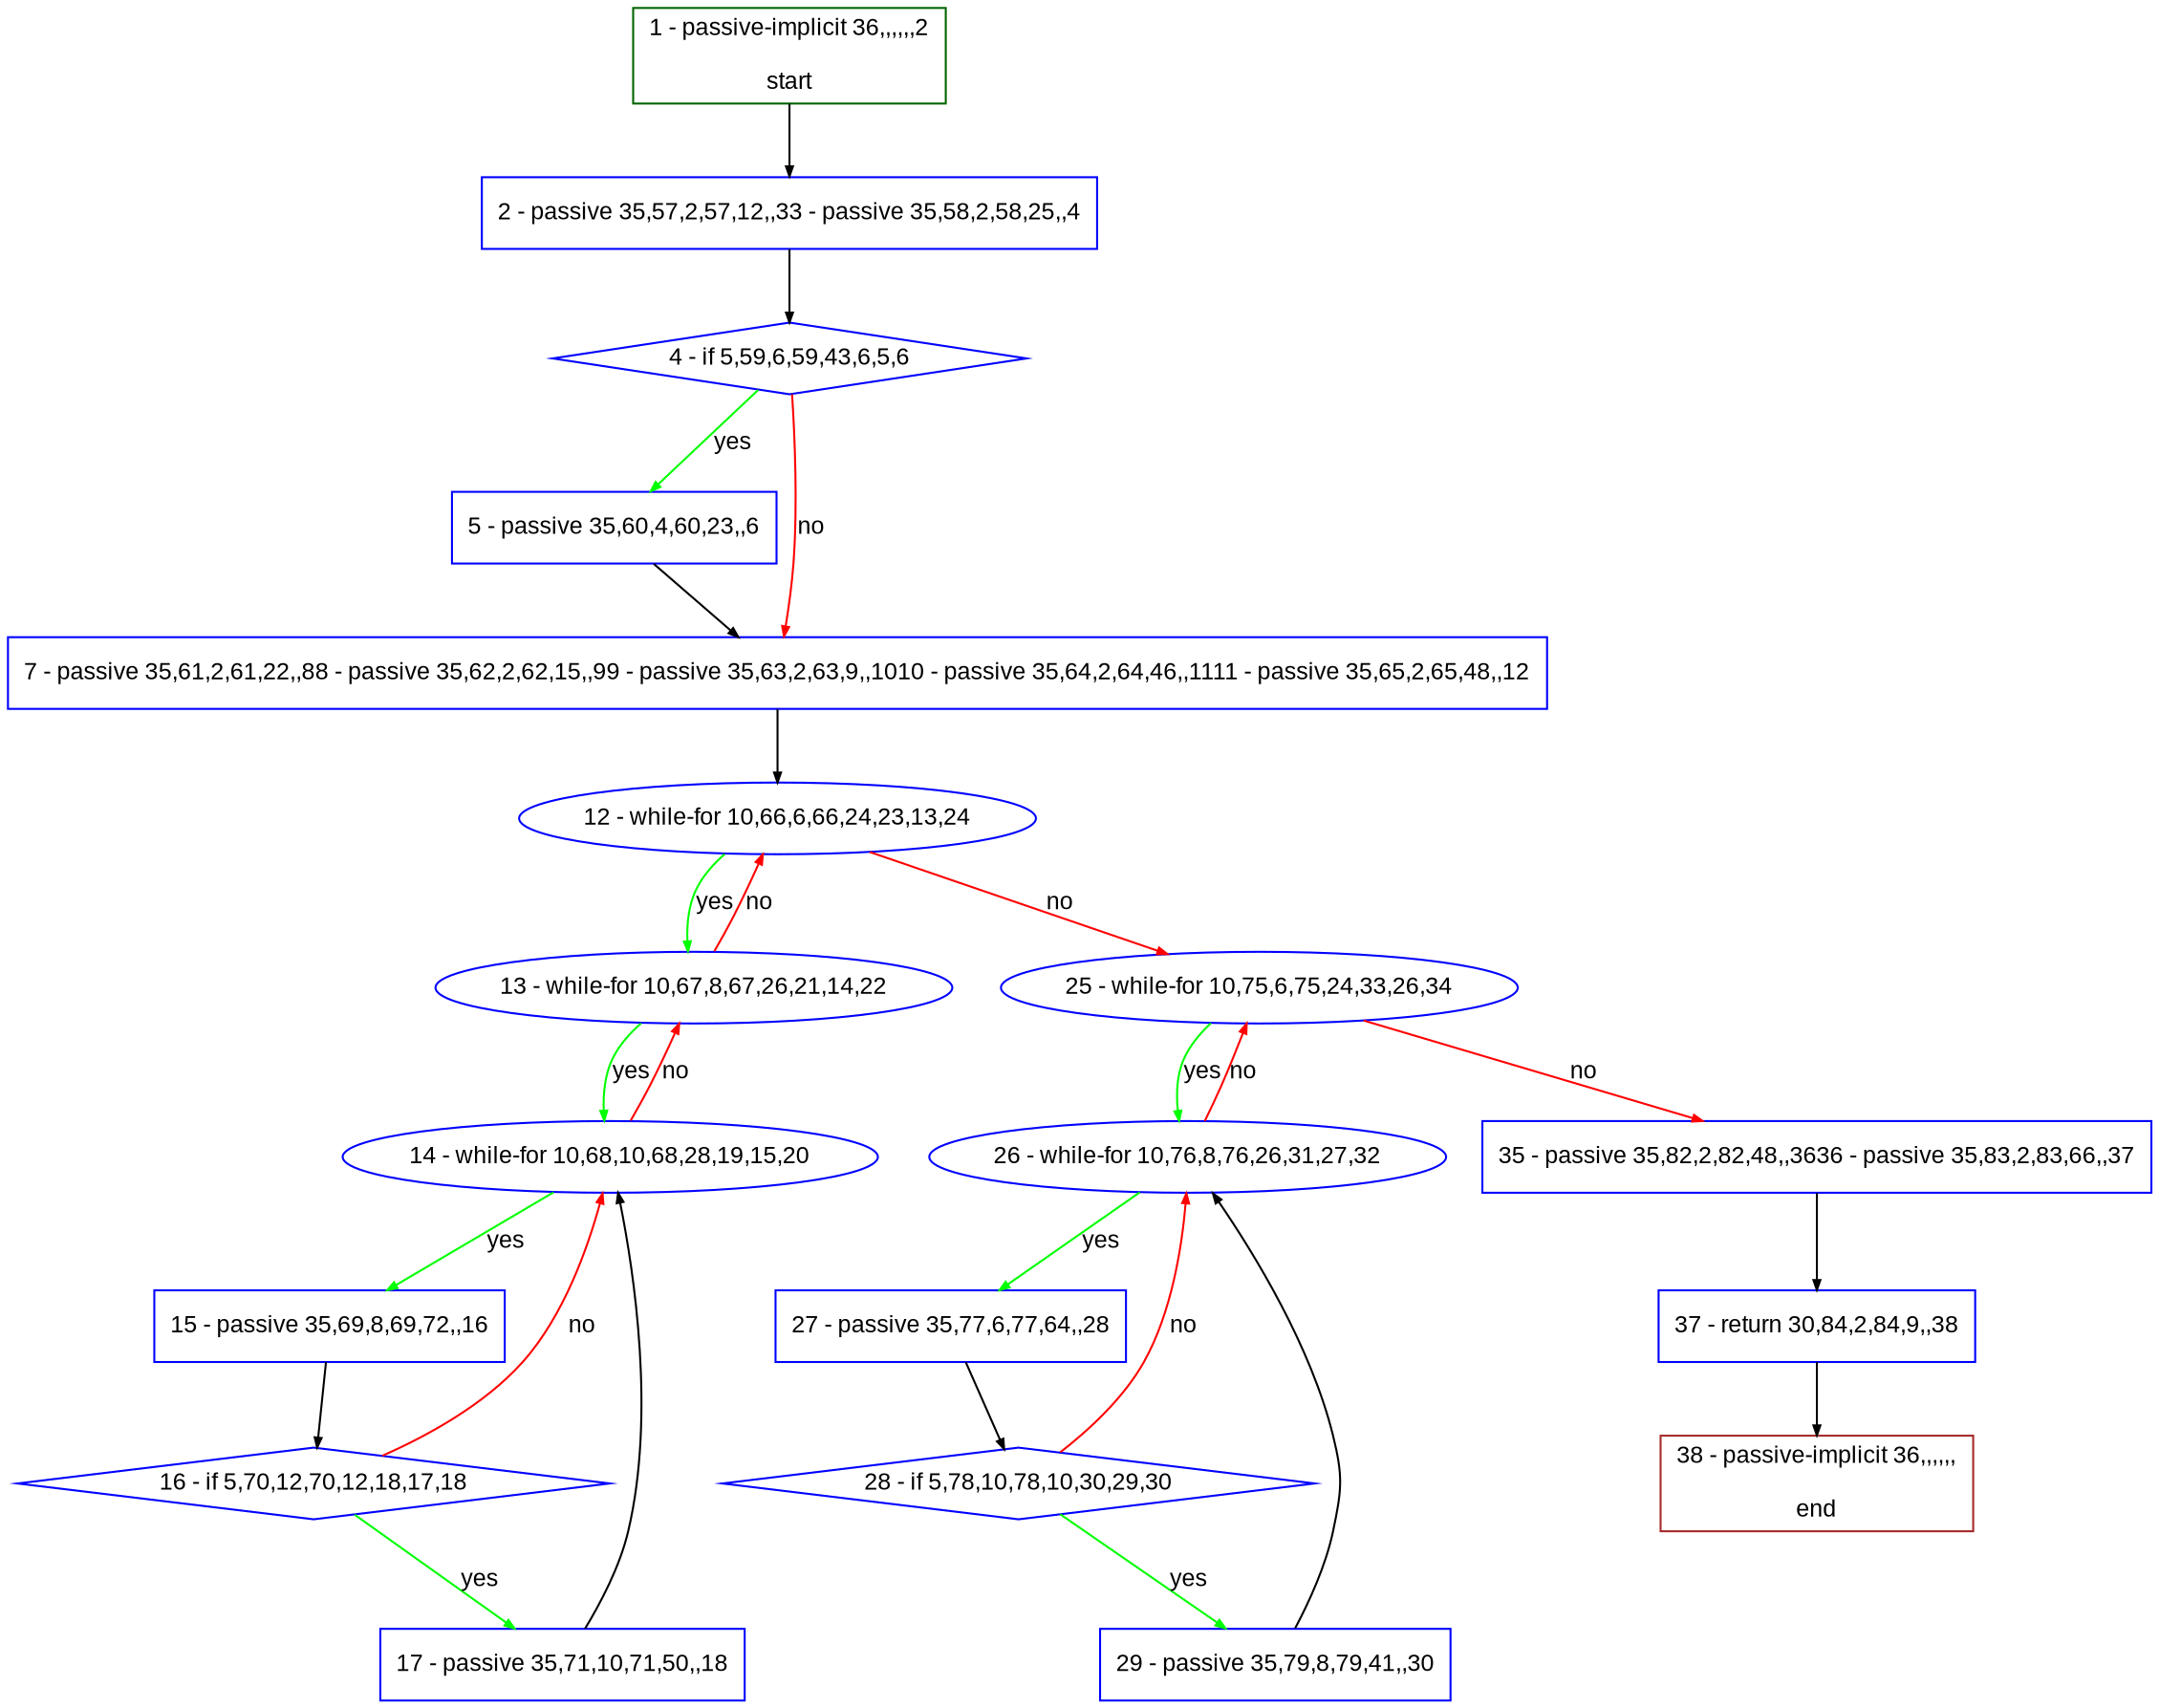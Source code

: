 digraph "" {
  graph [pack="true", label="", fontsize="12", packmode="clust", fontname="Arial", fillcolor="#FFFFCC", bgcolor="white", style="rounded,filled", compound="true"];
  node [node_initialized="no", label="", color="grey", fontsize="12", fillcolor="white", fontname="Arial", style="filled", shape="rectangle", compound="true", fixedsize="false"];
  edge [fontcolor="black", arrowhead="normal", arrowtail="none", arrowsize="0.5", ltail="", label="", color="black", fontsize="12", lhead="", fontname="Arial", dir="forward", compound="true"];
  __N1 [label="2 - passive 35,57,2,57,12,,33 - passive 35,58,2,58,25,,4", color="#0000ff", fillcolor="#ffffff", style="filled", shape="box"];
  __N2 [label="1 - passive-implicit 36,,,,,,2\n\nstart", color="#006400", fillcolor="#ffffff", style="filled", shape="box"];
  __N3 [label="4 - if 5,59,6,59,43,6,5,6", color="#0000ff", fillcolor="#ffffff", style="filled", shape="diamond"];
  __N4 [label="5 - passive 35,60,4,60,23,,6", color="#0000ff", fillcolor="#ffffff", style="filled", shape="box"];
  __N5 [label="7 - passive 35,61,2,61,22,,88 - passive 35,62,2,62,15,,99 - passive 35,63,2,63,9,,1010 - passive 35,64,2,64,46,,1111 - passive 35,65,2,65,48,,12", color="#0000ff", fillcolor="#ffffff", style="filled", shape="box"];
  __N6 [label="12 - while-for 10,66,6,66,24,23,13,24", color="#0000ff", fillcolor="#ffffff", style="filled", shape="oval"];
  __N7 [label="13 - while-for 10,67,8,67,26,21,14,22", color="#0000ff", fillcolor="#ffffff", style="filled", shape="oval"];
  __N8 [label="25 - while-for 10,75,6,75,24,33,26,34", color="#0000ff", fillcolor="#ffffff", style="filled", shape="oval"];
  __N9 [label="14 - while-for 10,68,10,68,28,19,15,20", color="#0000ff", fillcolor="#ffffff", style="filled", shape="oval"];
  __N10 [label="15 - passive 35,69,8,69,72,,16", color="#0000ff", fillcolor="#ffffff", style="filled", shape="box"];
  __N11 [label="16 - if 5,70,12,70,12,18,17,18", color="#0000ff", fillcolor="#ffffff", style="filled", shape="diamond"];
  __N12 [label="17 - passive 35,71,10,71,50,,18", color="#0000ff", fillcolor="#ffffff", style="filled", shape="box"];
  __N13 [label="26 - while-for 10,76,8,76,26,31,27,32", color="#0000ff", fillcolor="#ffffff", style="filled", shape="oval"];
  __N14 [label="35 - passive 35,82,2,82,48,,3636 - passive 35,83,2,83,66,,37", color="#0000ff", fillcolor="#ffffff", style="filled", shape="box"];
  __N15 [label="27 - passive 35,77,6,77,64,,28", color="#0000ff", fillcolor="#ffffff", style="filled", shape="box"];
  __N16 [label="28 - if 5,78,10,78,10,30,29,30", color="#0000ff", fillcolor="#ffffff", style="filled", shape="diamond"];
  __N17 [label="29 - passive 35,79,8,79,41,,30", color="#0000ff", fillcolor="#ffffff", style="filled", shape="box"];
  __N18 [label="37 - return 30,84,2,84,9,,38", color="#0000ff", fillcolor="#ffffff", style="filled", shape="box"];
  __N19 [label="38 - passive-implicit 36,,,,,,\n\nend", color="#a52a2a", fillcolor="#ffffff", style="filled", shape="box"];
  __N2 -> __N1 [arrowhead="normal", arrowtail="none", color="#000000", label="", dir="forward"];
  __N1 -> __N3 [arrowhead="normal", arrowtail="none", color="#000000", label="", dir="forward"];
  __N3 -> __N4 [arrowhead="normal", arrowtail="none", color="#00ff00", label="yes", dir="forward"];
  __N3 -> __N5 [arrowhead="normal", arrowtail="none", color="#ff0000", label="no", dir="forward"];
  __N4 -> __N5 [arrowhead="normal", arrowtail="none", color="#000000", label="", dir="forward"];
  __N5 -> __N6 [arrowhead="normal", arrowtail="none", color="#000000", label="", dir="forward"];
  __N6 -> __N7 [arrowhead="normal", arrowtail="none", color="#00ff00", label="yes", dir="forward"];
  __N7 -> __N6 [arrowhead="normal", arrowtail="none", color="#ff0000", label="no", dir="forward"];
  __N6 -> __N8 [arrowhead="normal", arrowtail="none", color="#ff0000", label="no", dir="forward"];
  __N7 -> __N9 [arrowhead="normal", arrowtail="none", color="#00ff00", label="yes", dir="forward"];
  __N9 -> __N7 [arrowhead="normal", arrowtail="none", color="#ff0000", label="no", dir="forward"];
  __N9 -> __N10 [arrowhead="normal", arrowtail="none", color="#00ff00", label="yes", dir="forward"];
  __N10 -> __N11 [arrowhead="normal", arrowtail="none", color="#000000", label="", dir="forward"];
  __N11 -> __N9 [arrowhead="normal", arrowtail="none", color="#ff0000", label="no", dir="forward"];
  __N11 -> __N12 [arrowhead="normal", arrowtail="none", color="#00ff00", label="yes", dir="forward"];
  __N12 -> __N9 [arrowhead="normal", arrowtail="none", color="#000000", label="", dir="forward"];
  __N8 -> __N13 [arrowhead="normal", arrowtail="none", color="#00ff00", label="yes", dir="forward"];
  __N13 -> __N8 [arrowhead="normal", arrowtail="none", color="#ff0000", label="no", dir="forward"];
  __N8 -> __N14 [arrowhead="normal", arrowtail="none", color="#ff0000", label="no", dir="forward"];
  __N13 -> __N15 [arrowhead="normal", arrowtail="none", color="#00ff00", label="yes", dir="forward"];
  __N15 -> __N16 [arrowhead="normal", arrowtail="none", color="#000000", label="", dir="forward"];
  __N16 -> __N13 [arrowhead="normal", arrowtail="none", color="#ff0000", label="no", dir="forward"];
  __N16 -> __N17 [arrowhead="normal", arrowtail="none", color="#00ff00", label="yes", dir="forward"];
  __N17 -> __N13 [arrowhead="normal", arrowtail="none", color="#000000", label="", dir="forward"];
  __N14 -> __N18 [arrowhead="normal", arrowtail="none", color="#000000", label="", dir="forward"];
  __N18 -> __N19 [arrowhead="normal", arrowtail="none", color="#000000", label="", dir="forward"];
}
